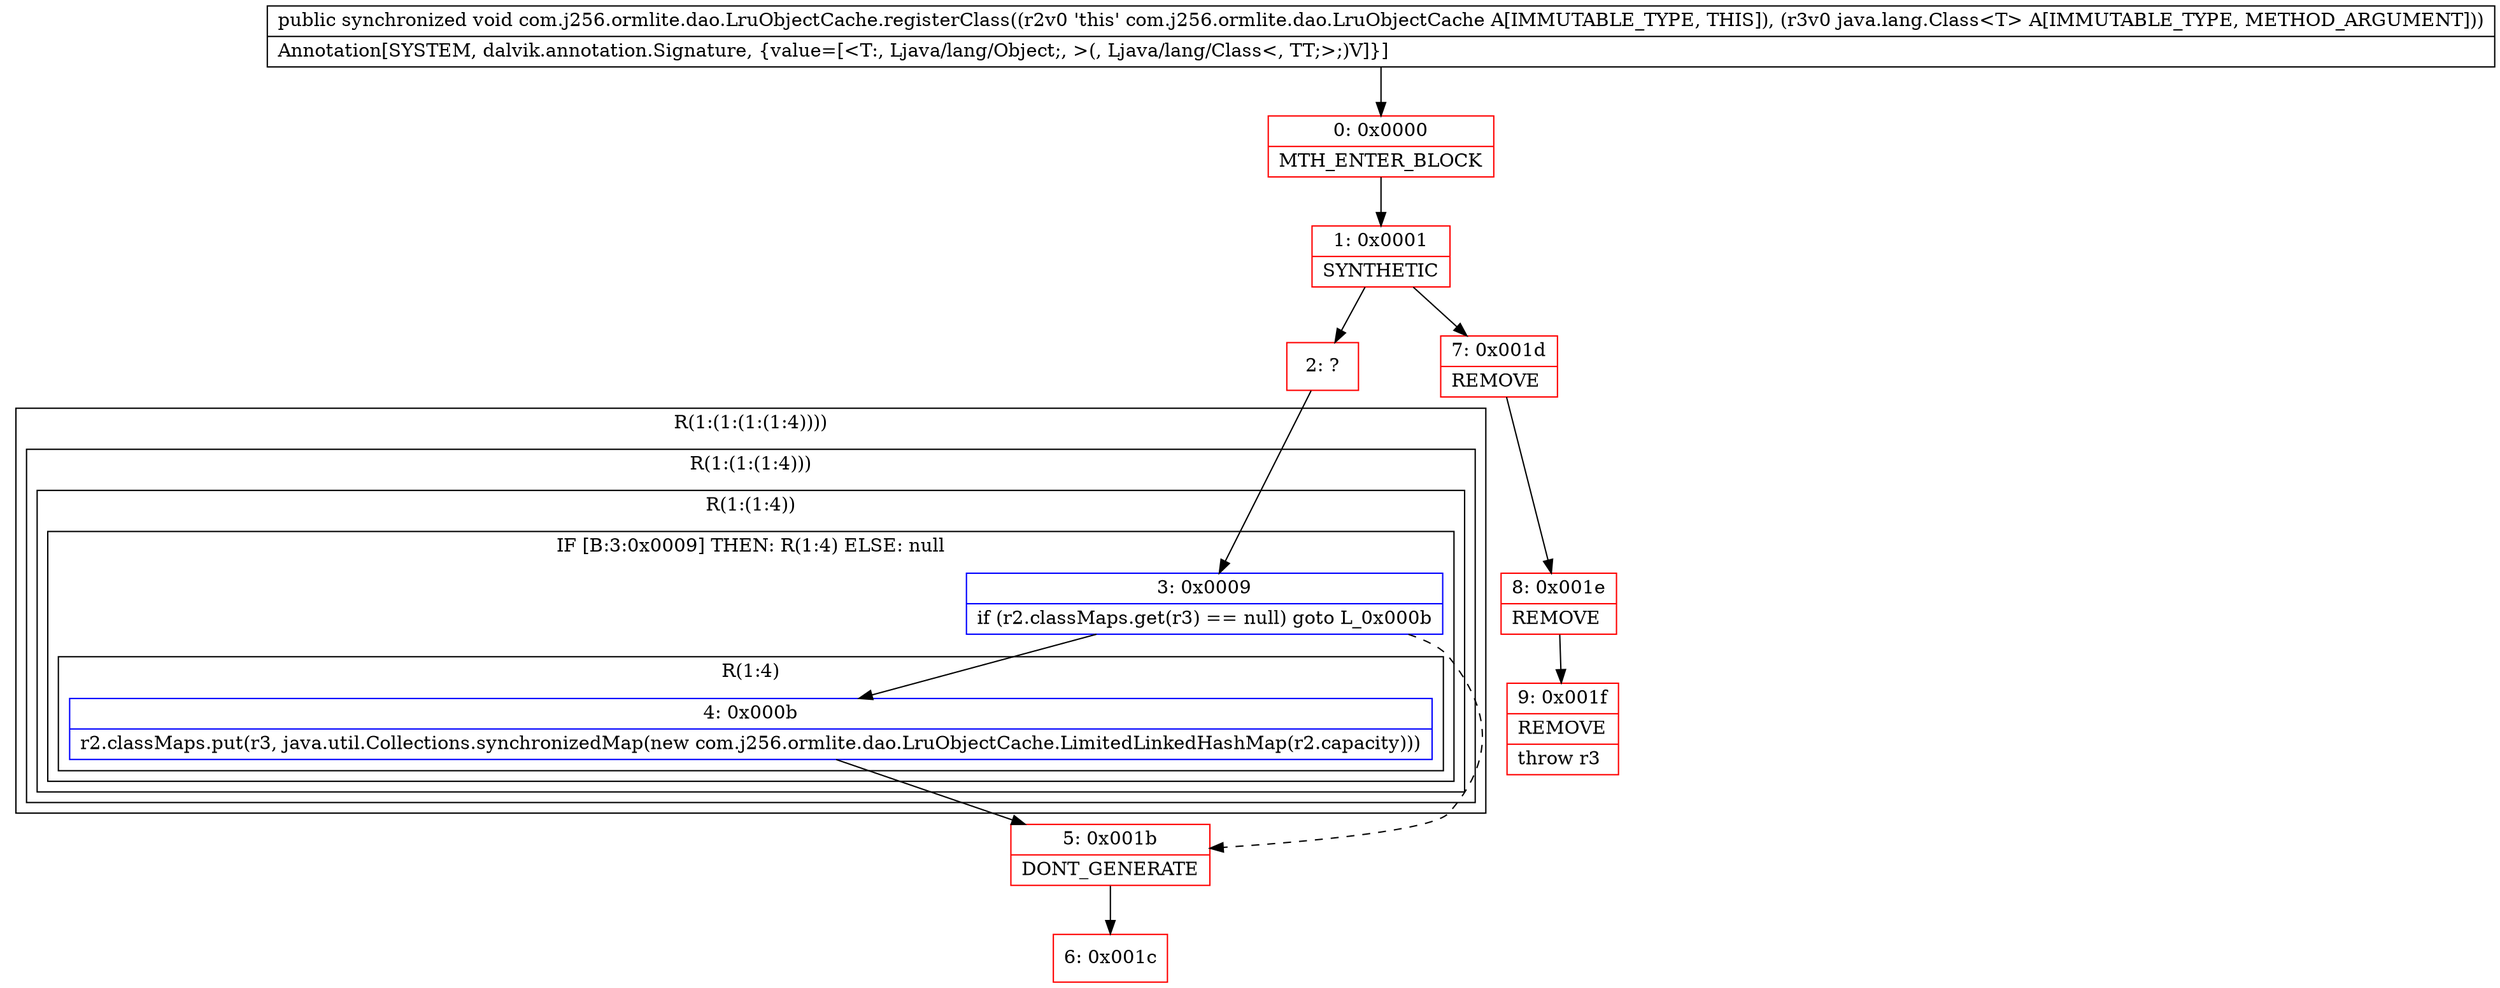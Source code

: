 digraph "CFG forcom.j256.ormlite.dao.LruObjectCache.registerClass(Ljava\/lang\/Class;)V" {
subgraph cluster_Region_1900631714 {
label = "R(1:(1:(1:(1:4))))";
node [shape=record,color=blue];
subgraph cluster_Region_6164996 {
label = "R(1:(1:(1:4)))";
node [shape=record,color=blue];
subgraph cluster_Region_1994640918 {
label = "R(1:(1:4))";
node [shape=record,color=blue];
subgraph cluster_IfRegion_2143753181 {
label = "IF [B:3:0x0009] THEN: R(1:4) ELSE: null";
node [shape=record,color=blue];
Node_3 [shape=record,label="{3\:\ 0x0009|if (r2.classMaps.get(r3) == null) goto L_0x000b\l}"];
subgraph cluster_Region_1140897473 {
label = "R(1:4)";
node [shape=record,color=blue];
Node_4 [shape=record,label="{4\:\ 0x000b|r2.classMaps.put(r3, java.util.Collections.synchronizedMap(new com.j256.ormlite.dao.LruObjectCache.LimitedLinkedHashMap(r2.capacity)))\l}"];
}
}
}
}
}
Node_0 [shape=record,color=red,label="{0\:\ 0x0000|MTH_ENTER_BLOCK\l}"];
Node_1 [shape=record,color=red,label="{1\:\ 0x0001|SYNTHETIC\l}"];
Node_2 [shape=record,color=red,label="{2\:\ ?}"];
Node_5 [shape=record,color=red,label="{5\:\ 0x001b|DONT_GENERATE\l}"];
Node_6 [shape=record,color=red,label="{6\:\ 0x001c}"];
Node_7 [shape=record,color=red,label="{7\:\ 0x001d|REMOVE\l}"];
Node_8 [shape=record,color=red,label="{8\:\ 0x001e|REMOVE\l}"];
Node_9 [shape=record,color=red,label="{9\:\ 0x001f|REMOVE\l|throw r3\l}"];
MethodNode[shape=record,label="{public synchronized void com.j256.ormlite.dao.LruObjectCache.registerClass((r2v0 'this' com.j256.ormlite.dao.LruObjectCache A[IMMUTABLE_TYPE, THIS]), (r3v0 java.lang.Class\<T\> A[IMMUTABLE_TYPE, METHOD_ARGUMENT]))  | Annotation[SYSTEM, dalvik.annotation.Signature, \{value=[\<T:, Ljava\/lang\/Object;, \>(, Ljava\/lang\/Class\<, TT;\>;)V]\}]\l}"];
MethodNode -> Node_0;
Node_3 -> Node_4;
Node_3 -> Node_5[style=dashed];
Node_4 -> Node_5;
Node_0 -> Node_1;
Node_1 -> Node_2;
Node_1 -> Node_7;
Node_2 -> Node_3;
Node_5 -> Node_6;
Node_7 -> Node_8;
Node_8 -> Node_9;
}

